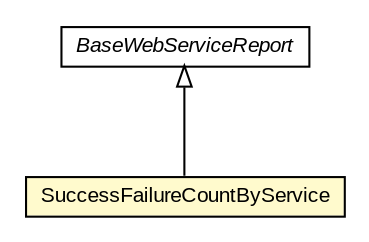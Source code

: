 #!/usr/local/bin/dot
#
# Class diagram 
# Generated by UMLGraph version R5_6-24-gf6e263 (http://www.umlgraph.org/)
#

digraph G {
	edge [fontname="arial",fontsize=10,labelfontname="arial",labelfontsize=10];
	node [fontname="arial",fontsize=10,shape=plaintext];
	nodesep=0.25;
	ranksep=0.5;
	// org.miloss.fgsms.services.rs.impl.reports.ws.SuccessFailureCountByService
	c1594 [label=<<table title="org.miloss.fgsms.services.rs.impl.reports.ws.SuccessFailureCountByService" border="0" cellborder="1" cellspacing="0" cellpadding="2" port="p" bgcolor="lemonChiffon" href="./SuccessFailureCountByService.html">
		<tr><td><table border="0" cellspacing="0" cellpadding="1">
<tr><td align="center" balign="center"> SuccessFailureCountByService </td></tr>
		</table></td></tr>
		</table>>, URL="./SuccessFailureCountByService.html", fontname="arial", fontcolor="black", fontsize=10.0];
	// org.miloss.fgsms.services.rs.impl.reports.ws.BaseWebServiceReport
	c1605 [label=<<table title="org.miloss.fgsms.services.rs.impl.reports.ws.BaseWebServiceReport" border="0" cellborder="1" cellspacing="0" cellpadding="2" port="p" href="./BaseWebServiceReport.html">
		<tr><td><table border="0" cellspacing="0" cellpadding="1">
<tr><td align="center" balign="center"><font face="arial italic"> BaseWebServiceReport </font></td></tr>
		</table></td></tr>
		</table>>, URL="./BaseWebServiceReport.html", fontname="arial", fontcolor="black", fontsize=10.0];
	//org.miloss.fgsms.services.rs.impl.reports.ws.SuccessFailureCountByService extends org.miloss.fgsms.services.rs.impl.reports.ws.BaseWebServiceReport
	c1605:p -> c1594:p [dir=back,arrowtail=empty];
}

